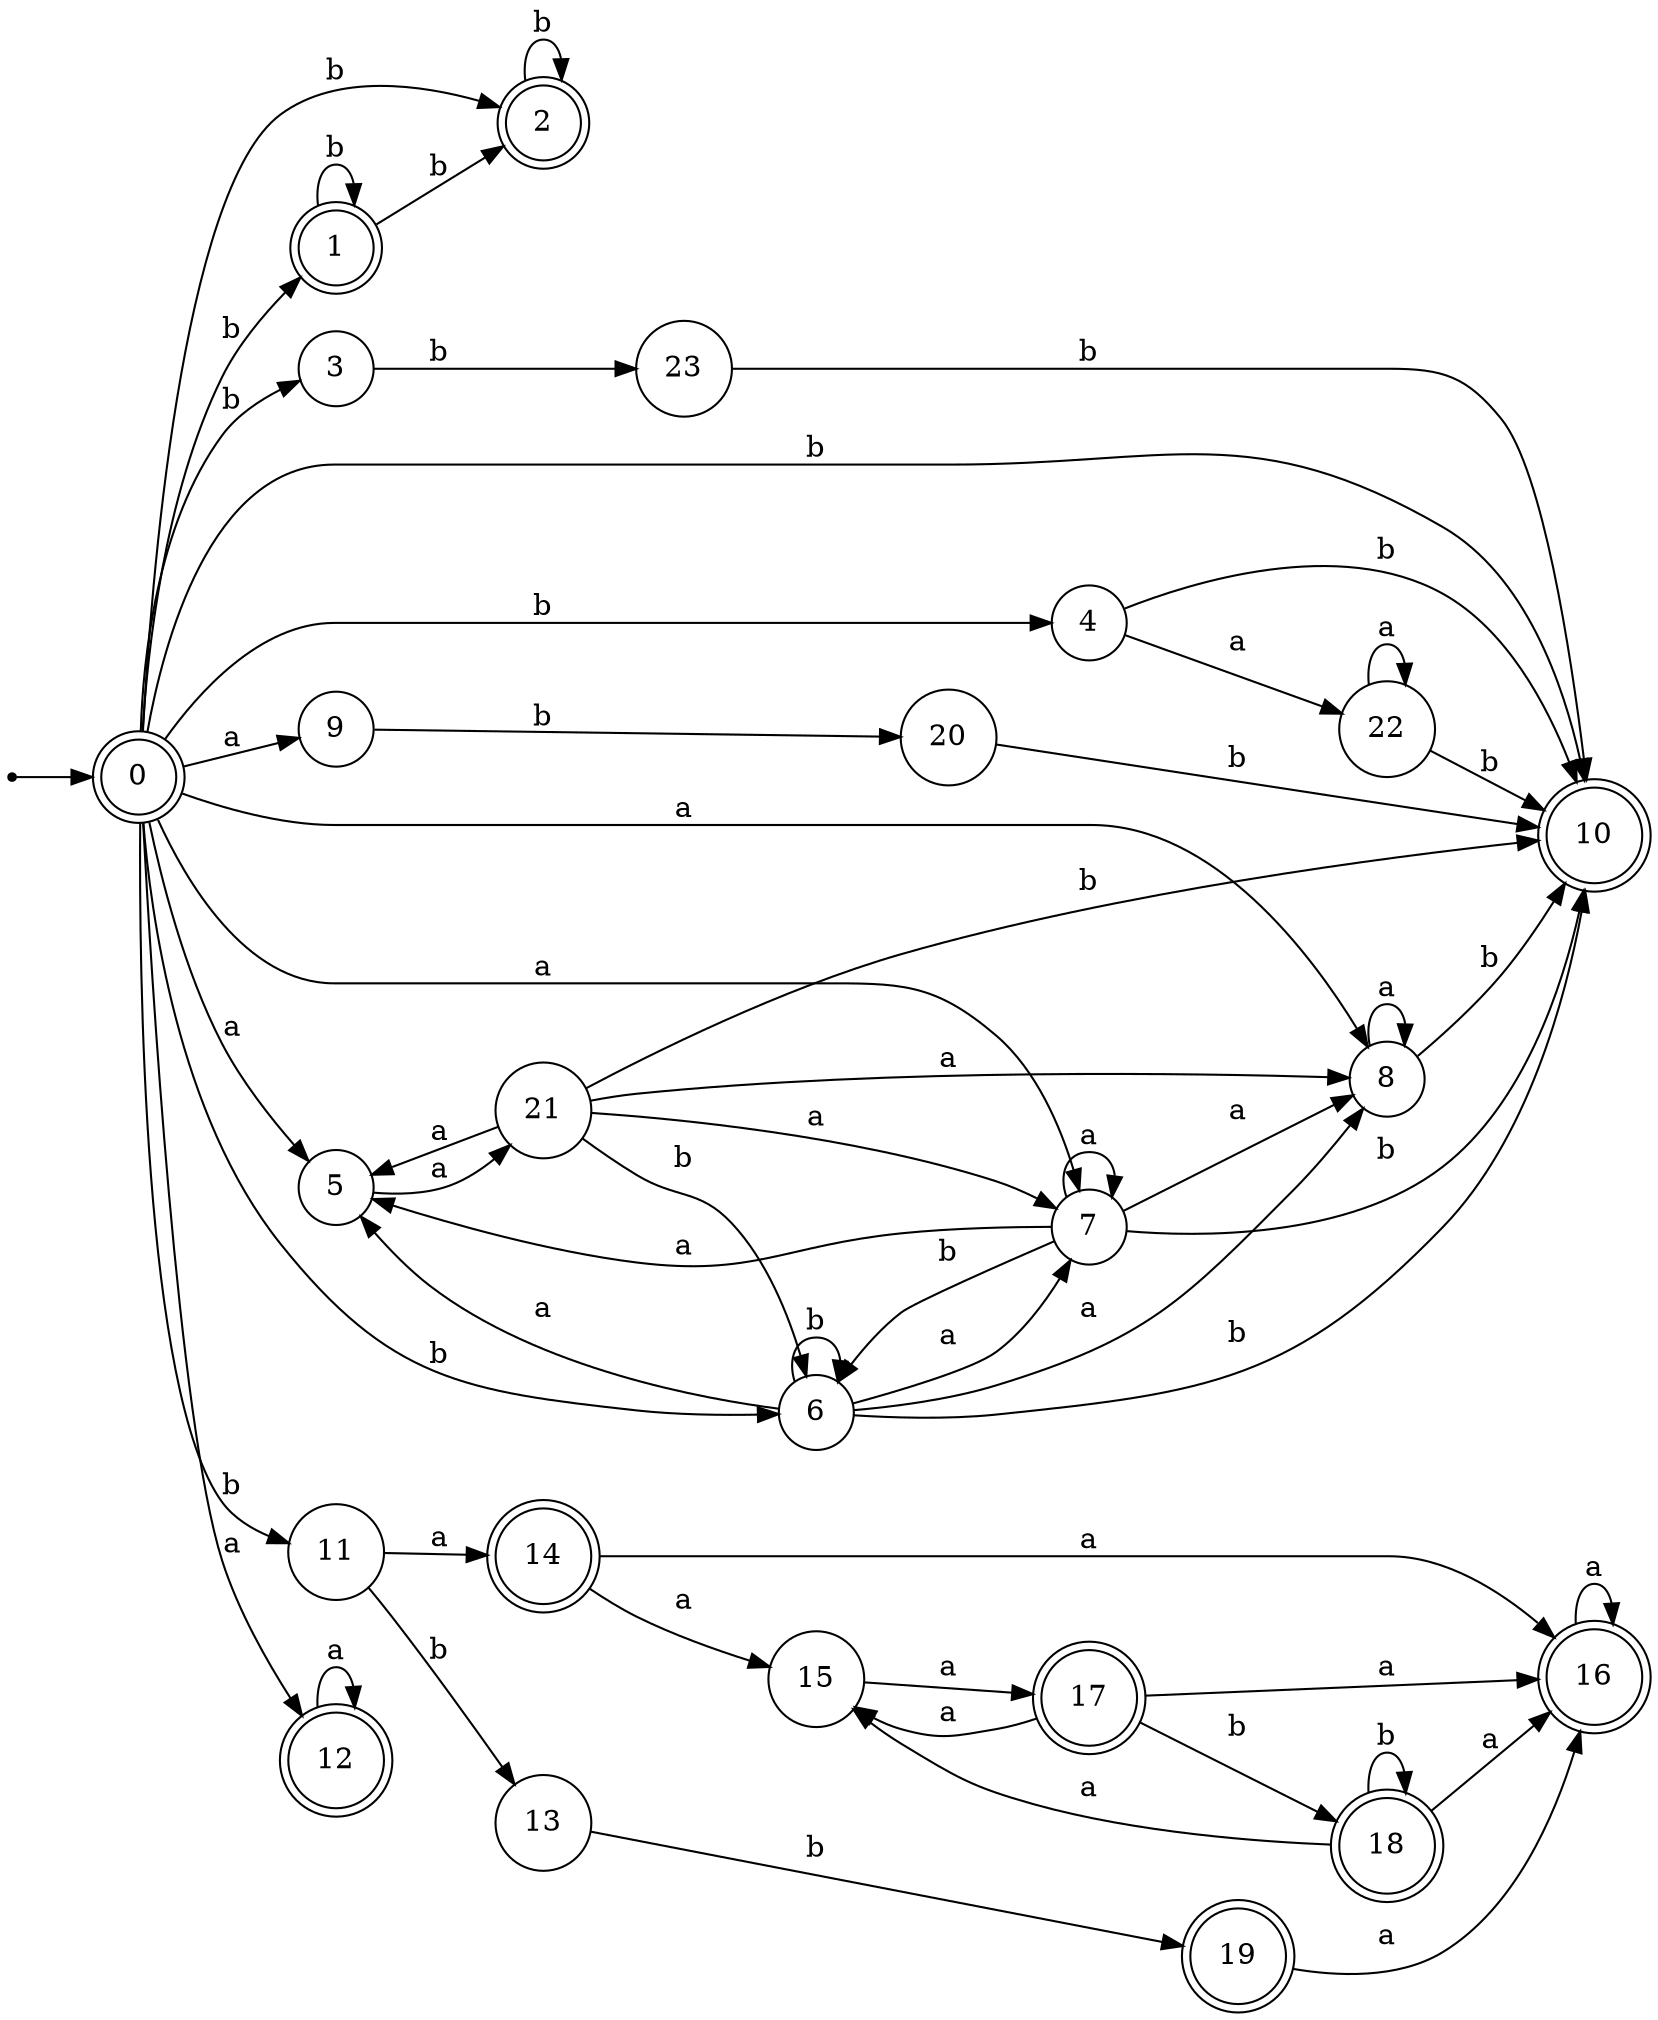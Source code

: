 digraph finite_state_machine {
rankdir=LR;
size="20,20";
node [shape = point]; "dummy0"
node [shape = doublecircle]; "0";"dummy0" -> "0";
node [shape = doublecircle]; "1";node [shape = doublecircle]; "2";node [shape = circle]; "3";
node [shape = circle]; "4";
node [shape = circle]; "5";
node [shape = circle]; "6";
node [shape = circle]; "7";
node [shape = circle]; "8";
node [shape = circle]; "9";
node [shape = doublecircle]; "10";node [shape = circle]; "11";
node [shape = doublecircle]; "12";node [shape = circle]; "13";
node [shape = doublecircle]; "14";node [shape = circle]; "15";
node [shape = doublecircle]; "16";node [shape = doublecircle]; "17";node [shape = doublecircle]; "18";node [shape = doublecircle]; "19";node [shape = circle]; "20";
node [shape = circle]; "21";
node [shape = circle]; "22";
node [shape = circle]; "23";
"0" -> "1" [label = "b"];
 "0" -> "2" [label = "b"];
 "0" -> "3" [label = "b"];
 "0" -> "4" [label = "b"];
 "0" -> "6" [label = "b"];
 "0" -> "10" [label = "b"];
 "0" -> "11" [label = "b"];
 "0" -> "5" [label = "a"];
 "0" -> "7" [label = "a"];
 "0" -> "8" [label = "a"];
 "0" -> "9" [label = "a"];
 "0" -> "12" [label = "a"];
 "12" -> "12" [label = "a"];
 "11" -> "13" [label = "b"];
 "11" -> "14" [label = "a"];
 "14" -> "16" [label = "a"];
 "14" -> "15" [label = "a"];
 "16" -> "16" [label = "a"];
 "15" -> "17" [label = "a"];
 "17" -> "16" [label = "a"];
 "17" -> "15" [label = "a"];
 "17" -> "18" [label = "b"];
 "18" -> "18" [label = "b"];
 "18" -> "16" [label = "a"];
 "18" -> "15" [label = "a"];
 "13" -> "19" [label = "b"];
 "19" -> "16" [label = "a"];
 "9" -> "20" [label = "b"];
 "20" -> "10" [label = "b"];
 "8" -> "8" [label = "a"];
 "8" -> "10" [label = "b"];
 "7" -> "8" [label = "a"];
 "7" -> "5" [label = "a"];
 "7" -> "7" [label = "a"];
 "7" -> "10" [label = "b"];
 "7" -> "6" [label = "b"];
 "6" -> "10" [label = "b"];
 "6" -> "6" [label = "b"];
 "6" -> "8" [label = "a"];
 "6" -> "5" [label = "a"];
 "6" -> "7" [label = "a"];
 "5" -> "21" [label = "a"];
 "21" -> "8" [label = "a"];
 "21" -> "5" [label = "a"];
 "21" -> "7" [label = "a"];
 "21" -> "10" [label = "b"];
 "21" -> "6" [label = "b"];
 "4" -> "22" [label = "a"];
 "4" -> "10" [label = "b"];
 "22" -> "22" [label = "a"];
 "22" -> "10" [label = "b"];
 "3" -> "23" [label = "b"];
 "23" -> "10" [label = "b"];
 "2" -> "2" [label = "b"];
 "1" -> "1" [label = "b"];
 "1" -> "2" [label = "b"];
 }
